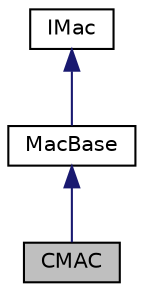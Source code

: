 digraph "CMAC"
{
 // LATEX_PDF_SIZE
  edge [fontname="Helvetica",fontsize="10",labelfontname="Helvetica",labelfontsize="10"];
  node [fontname="Helvetica",fontsize="10",shape=record];
  Node1 [label="CMAC",height=0.2,width=0.4,color="black", fillcolor="grey75", style="filled", fontcolor="black",tooltip="An implementation of a symmetric Cipher based Message Authentication Code generator: CMAC"];
  Node2 -> Node1 [dir="back",color="midnightblue",fontsize="10",style="solid",fontname="Helvetica"];
  Node2 [label="MacBase",height=0.2,width=0.4,color="black", fillcolor="white", style="filled",URL="$class_mac_base.html",tooltip="The MAC base class; this is not an operable class"];
  Node3 -> Node2 [dir="back",color="midnightblue",fontsize="10",style="solid",fontname="Helvetica"];
  Node3 [label="IMac",height=0.2,width=0.4,color="black", fillcolor="white", style="filled",URL="$class_i_mac.html",tooltip="The MAC virtual interface class."];
}
